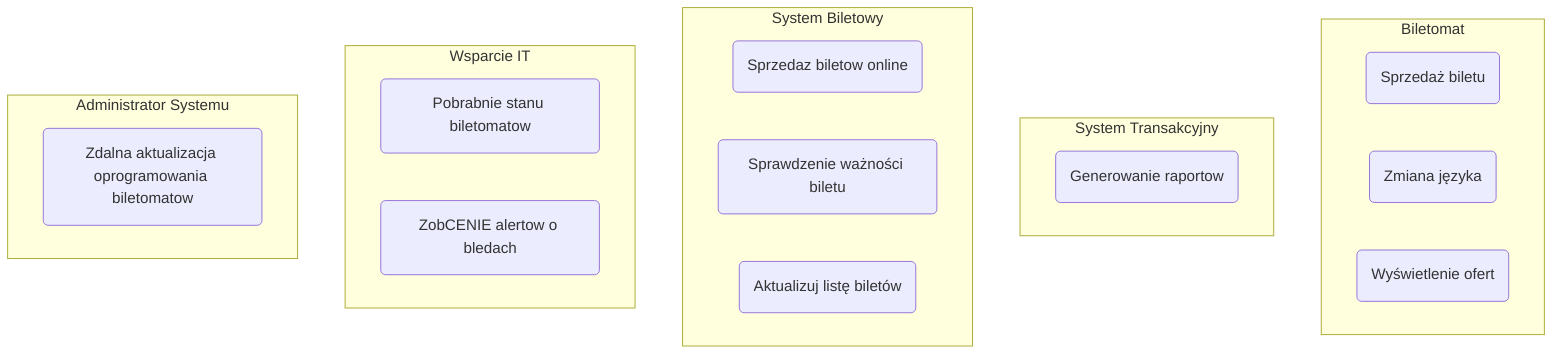 flowchart TD

subgraph Biletomat ["Biletomat"]
    B1(Sprzedaż biletu)
    B2(Zmiana języka)
    B3(Wyświetlenie ofert)
end

subgraph SystemTransakcyjny ["System Transakcyjny"]
    C1(Generowanie raportow)
end

subgraph SystemBiletowy ["System Biletowy"]
    D1(Sprzedaz biletow online)
    D2(Sprawdzenie ważności biletu)
    D3(Aktualizuj listę biletów)
end

subgraph SystemWsparciaTechnicznego ["Wsparcie IT"]
    E1(Pobrabnie stanu biletomatow)
    E2(ZobCENIE alertow o bledach)
end

subgraph Administrator ["Administrator Systemu"]
    F1(Zdalna aktualizacja oprogramowania biletomatow)
end